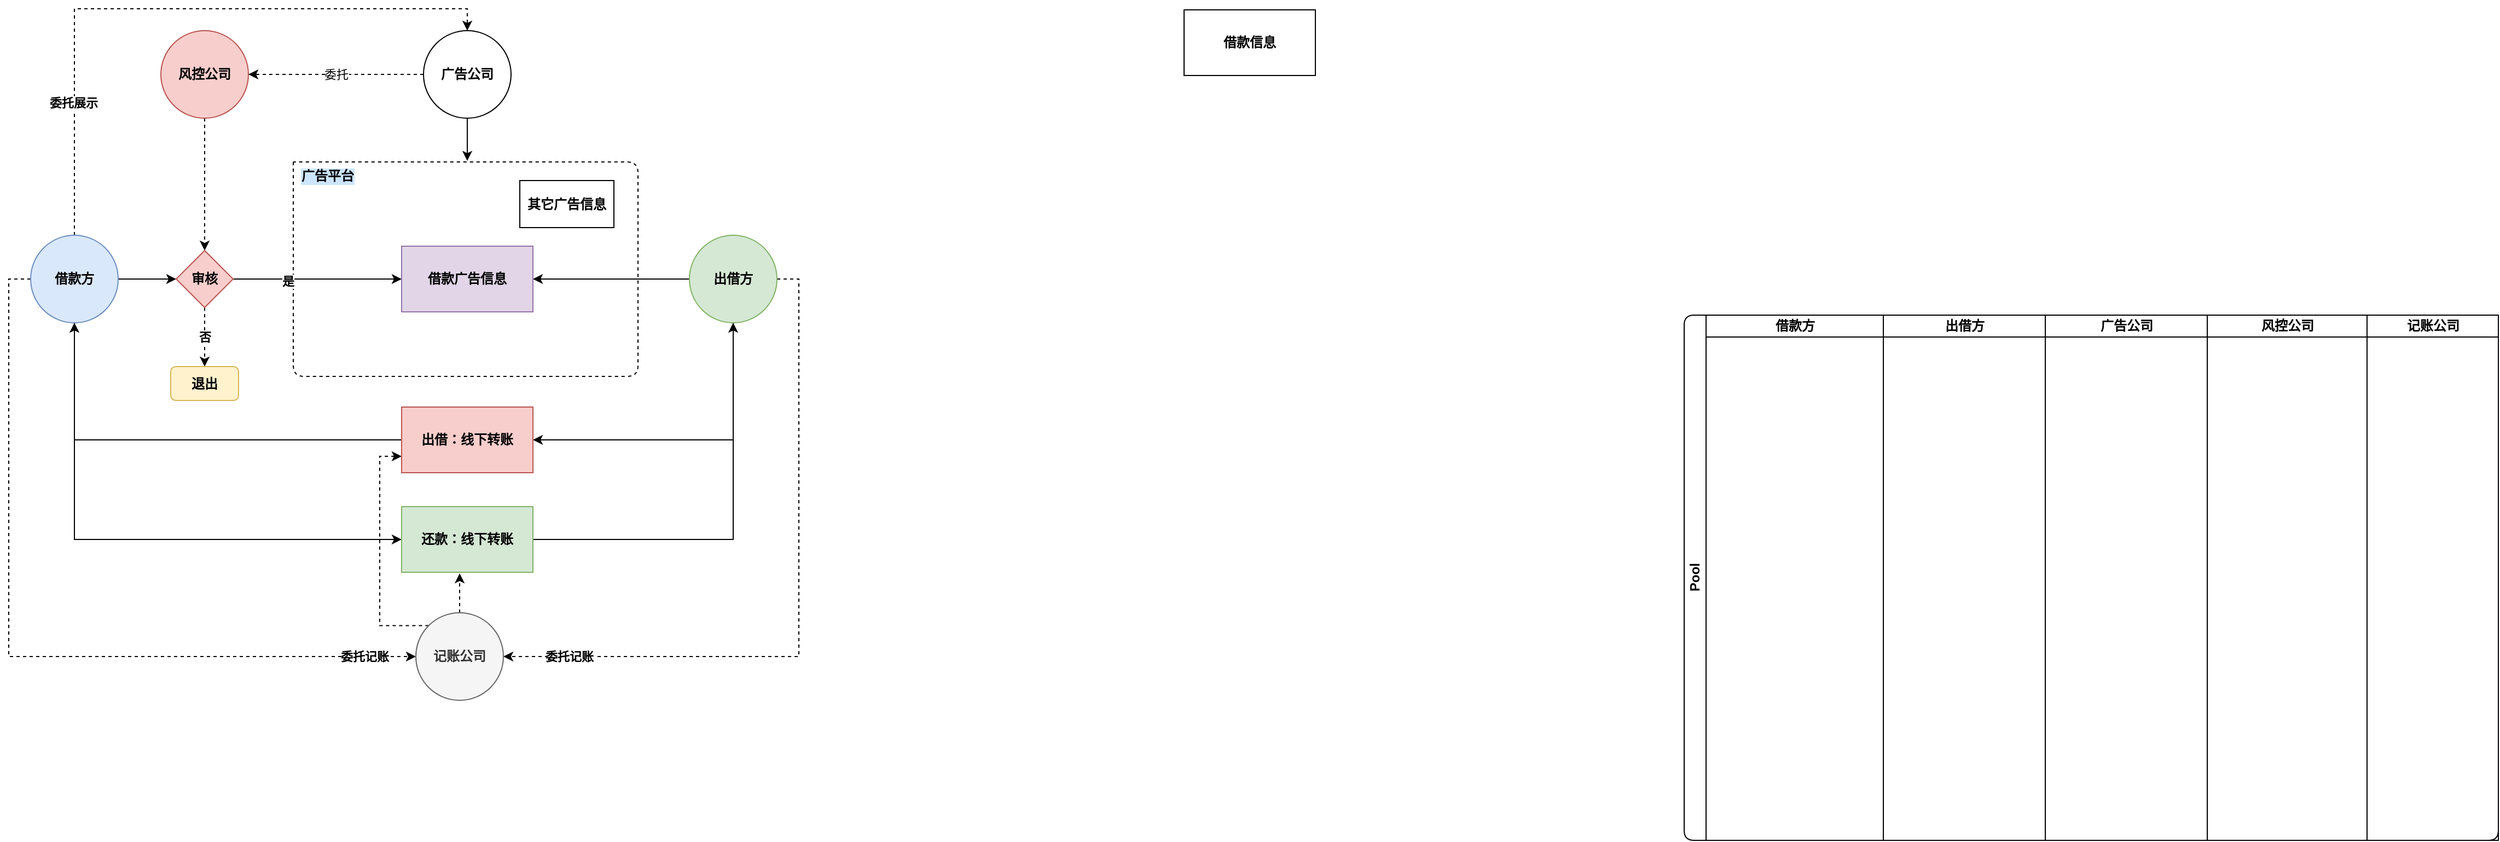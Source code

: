<mxfile version="13.0.1" type="github">
  <diagram id="ckfXY8xdF6HMiDo0OfL2" name="Page-1">
    <mxGraphModel dx="1822" dy="362" grid="0" gridSize="10" guides="1" tooltips="1" connect="1" arrows="1" fold="1" page="0" pageScale="1" pageWidth="827" pageHeight="1169" math="0" shadow="0">
      <root>
        <mxCell id="0" />
        <mxCell id="1" parent="0" />
        <mxCell id="n2W3-XKyU9g3LvurngLY-2" value="借款广告信息" style="rounded=0;whiteSpace=wrap;html=1;fontStyle=1;fillColor=#e1d5e7;strokeColor=#9673a6;" vertex="1" parent="1">
          <mxGeometry x="174" y="770" width="120" height="60" as="geometry" />
        </mxCell>
        <mxCell id="n2W3-XKyU9g3LvurngLY-44" style="edgeStyle=orthogonalEdgeStyle;rounded=0;orthogonalLoop=1;jettySize=auto;html=1;exitX=0.5;exitY=1;exitDx=0;exitDy=0;entryX=0;entryY=0.5;entryDx=0;entryDy=0;" edge="1" parent="1" source="n2W3-XKyU9g3LvurngLY-4" target="n2W3-XKyU9g3LvurngLY-43">
          <mxGeometry relative="1" as="geometry" />
        </mxCell>
        <mxCell id="n2W3-XKyU9g3LvurngLY-47" style="edgeStyle=orthogonalEdgeStyle;rounded=0;orthogonalLoop=1;jettySize=auto;html=1;exitX=0;exitY=0.5;exitDx=0;exitDy=0;entryX=0;entryY=0.5;entryDx=0;entryDy=0;dashed=1;" edge="1" parent="1" source="n2W3-XKyU9g3LvurngLY-4" target="n2W3-XKyU9g3LvurngLY-7">
          <mxGeometry relative="1" as="geometry" />
        </mxCell>
        <mxCell id="n2W3-XKyU9g3LvurngLY-48" value="委托记账" style="edgeLabel;html=1;align=center;verticalAlign=middle;resizable=0;points=[];fontStyle=1" vertex="1" connectable="0" parent="n2W3-XKyU9g3LvurngLY-47">
          <mxGeometry x="0.278" y="2" relative="1" as="geometry">
            <mxPoint x="219" y="2" as="offset" />
          </mxGeometry>
        </mxCell>
        <mxCell id="n2W3-XKyU9g3LvurngLY-52" style="edgeStyle=orthogonalEdgeStyle;rounded=0;orthogonalLoop=1;jettySize=auto;html=1;exitX=1;exitY=0.5;exitDx=0;exitDy=0;" edge="1" parent="1" source="n2W3-XKyU9g3LvurngLY-4" target="n2W3-XKyU9g3LvurngLY-17">
          <mxGeometry relative="1" as="geometry" />
        </mxCell>
        <mxCell id="n2W3-XKyU9g3LvurngLY-53" style="edgeStyle=orthogonalEdgeStyle;rounded=0;orthogonalLoop=1;jettySize=auto;html=1;exitX=0.5;exitY=0;exitDx=0;exitDy=0;entryX=0.5;entryY=0;entryDx=0;entryDy=0;dashed=1;" edge="1" parent="1" source="n2W3-XKyU9g3LvurngLY-4" target="n2W3-XKyU9g3LvurngLY-10">
          <mxGeometry relative="1" as="geometry" />
        </mxCell>
        <mxCell id="n2W3-XKyU9g3LvurngLY-54" value="委托展示" style="edgeLabel;html=1;align=center;verticalAlign=middle;resizable=0;points=[];fontStyle=1" vertex="1" connectable="0" parent="n2W3-XKyU9g3LvurngLY-53">
          <mxGeometry x="-0.587" y="1" relative="1" as="geometry">
            <mxPoint as="offset" />
          </mxGeometry>
        </mxCell>
        <mxCell id="n2W3-XKyU9g3LvurngLY-4" value="借款方" style="ellipse;whiteSpace=wrap;html=1;aspect=fixed;fillColor=#dae8fc;strokeColor=#6c8ebf;fontStyle=1" vertex="1" parent="1">
          <mxGeometry x="-165" y="760" width="80" height="80" as="geometry" />
        </mxCell>
        <mxCell id="n2W3-XKyU9g3LvurngLY-27" style="edgeStyle=orthogonalEdgeStyle;rounded=0;orthogonalLoop=1;jettySize=auto;html=1;exitX=0;exitY=0.5;exitDx=0;exitDy=0;entryX=1;entryY=0.5;entryDx=0;entryDy=0;" edge="1" parent="1" source="n2W3-XKyU9g3LvurngLY-5" target="n2W3-XKyU9g3LvurngLY-2">
          <mxGeometry relative="1" as="geometry" />
        </mxCell>
        <mxCell id="n2W3-XKyU9g3LvurngLY-41" style="edgeStyle=orthogonalEdgeStyle;rounded=0;orthogonalLoop=1;jettySize=auto;html=1;exitX=0.5;exitY=1;exitDx=0;exitDy=0;entryX=1;entryY=0.5;entryDx=0;entryDy=0;" edge="1" parent="1" source="n2W3-XKyU9g3LvurngLY-5" target="n2W3-XKyU9g3LvurngLY-30">
          <mxGeometry relative="1" as="geometry" />
        </mxCell>
        <mxCell id="n2W3-XKyU9g3LvurngLY-46" style="edgeStyle=orthogonalEdgeStyle;rounded=0;orthogonalLoop=1;jettySize=auto;html=1;exitX=1;exitY=0.5;exitDx=0;exitDy=0;entryX=1;entryY=0.5;entryDx=0;entryDy=0;dashed=1;" edge="1" parent="1" source="n2W3-XKyU9g3LvurngLY-5" target="n2W3-XKyU9g3LvurngLY-7">
          <mxGeometry relative="1" as="geometry" />
        </mxCell>
        <mxCell id="n2W3-XKyU9g3LvurngLY-49" value="委托记账" style="edgeLabel;html=1;align=center;verticalAlign=middle;resizable=0;points=[];fontStyle=1" vertex="1" connectable="0" parent="n2W3-XKyU9g3LvurngLY-46">
          <mxGeometry x="0.813" relative="1" as="geometry">
            <mxPoint as="offset" />
          </mxGeometry>
        </mxCell>
        <mxCell id="n2W3-XKyU9g3LvurngLY-5" value="出借方" style="ellipse;whiteSpace=wrap;html=1;aspect=fixed;fillColor=#d5e8d4;strokeColor=#82b366;fontStyle=1" vertex="1" parent="1">
          <mxGeometry x="437" y="760" width="80" height="80" as="geometry" />
        </mxCell>
        <mxCell id="n2W3-XKyU9g3LvurngLY-18" style="edgeStyle=orthogonalEdgeStyle;rounded=0;orthogonalLoop=1;jettySize=auto;html=1;exitX=0.5;exitY=1;exitDx=0;exitDy=0;entryX=0.5;entryY=0;entryDx=0;entryDy=0;dashed=1;" edge="1" parent="1" source="n2W3-XKyU9g3LvurngLY-6" target="n2W3-XKyU9g3LvurngLY-17">
          <mxGeometry relative="1" as="geometry" />
        </mxCell>
        <mxCell id="n2W3-XKyU9g3LvurngLY-6" value="风控公司" style="ellipse;whiteSpace=wrap;html=1;aspect=fixed;fillColor=#f8cecc;strokeColor=#b85450;fontStyle=1" vertex="1" parent="1">
          <mxGeometry x="-46" y="573" width="80" height="80" as="geometry" />
        </mxCell>
        <mxCell id="n2W3-XKyU9g3LvurngLY-50" style="edgeStyle=orthogonalEdgeStyle;rounded=0;orthogonalLoop=1;jettySize=auto;html=1;exitX=0.5;exitY=0;exitDx=0;exitDy=0;entryX=0.442;entryY=1.017;entryDx=0;entryDy=0;entryPerimeter=0;dashed=1;" edge="1" parent="1" source="n2W3-XKyU9g3LvurngLY-7" target="n2W3-XKyU9g3LvurngLY-43">
          <mxGeometry relative="1" as="geometry" />
        </mxCell>
        <mxCell id="n2W3-XKyU9g3LvurngLY-51" style="edgeStyle=orthogonalEdgeStyle;rounded=0;orthogonalLoop=1;jettySize=auto;html=1;exitX=0;exitY=0;exitDx=0;exitDy=0;entryX=0;entryY=0.75;entryDx=0;entryDy=0;dashed=1;" edge="1" parent="1" source="n2W3-XKyU9g3LvurngLY-7" target="n2W3-XKyU9g3LvurngLY-30">
          <mxGeometry relative="1" as="geometry">
            <Array as="points">
              <mxPoint x="154" y="1117" />
              <mxPoint x="154" y="962" />
            </Array>
          </mxGeometry>
        </mxCell>
        <mxCell id="n2W3-XKyU9g3LvurngLY-7" value="记账公司" style="ellipse;whiteSpace=wrap;html=1;aspect=fixed;fillColor=#f5f5f5;strokeColor=#666666;fontColor=#333333;fontStyle=1" vertex="1" parent="1">
          <mxGeometry x="187" y="1105" width="80" height="80" as="geometry" />
        </mxCell>
        <mxCell id="n2W3-XKyU9g3LvurngLY-8" value="借款信息" style="rounded=0;whiteSpace=wrap;html=1;fontStyle=1" vertex="1" parent="1">
          <mxGeometry x="889" y="554" width="120" height="60" as="geometry" />
        </mxCell>
        <mxCell id="n2W3-XKyU9g3LvurngLY-13" style="edgeStyle=orthogonalEdgeStyle;rounded=0;orthogonalLoop=1;jettySize=auto;html=1;exitX=0.5;exitY=1;exitDx=0;exitDy=0;" edge="1" parent="1" source="n2W3-XKyU9g3LvurngLY-10">
          <mxGeometry relative="1" as="geometry">
            <mxPoint x="234" y="692" as="targetPoint" />
          </mxGeometry>
        </mxCell>
        <mxCell id="n2W3-XKyU9g3LvurngLY-24" value="委托" style="edgeStyle=orthogonalEdgeStyle;rounded=0;orthogonalLoop=1;jettySize=auto;html=1;exitX=0;exitY=0.5;exitDx=0;exitDy=0;dashed=1;" edge="1" parent="1" source="n2W3-XKyU9g3LvurngLY-10" target="n2W3-XKyU9g3LvurngLY-6">
          <mxGeometry relative="1" as="geometry" />
        </mxCell>
        <mxCell id="n2W3-XKyU9g3LvurngLY-10" value="广告公司" style="ellipse;whiteSpace=wrap;html=1;aspect=fixed;fontStyle=1" vertex="1" parent="1">
          <mxGeometry x="194" y="573" width="80" height="80" as="geometry" />
        </mxCell>
        <mxCell id="n2W3-XKyU9g3LvurngLY-11" value="" style="endArrow=none;dashed=1;html=1;" edge="1" parent="1">
          <mxGeometry width="50" height="50" relative="1" as="geometry">
            <mxPoint x="75" y="693" as="sourcePoint" />
            <mxPoint x="75" y="693" as="targetPoint" />
            <Array as="points">
              <mxPoint x="75" y="889" />
              <mxPoint x="390" y="889" />
              <mxPoint x="390" y="693" />
            </Array>
          </mxGeometry>
        </mxCell>
        <mxCell id="n2W3-XKyU9g3LvurngLY-20" style="edgeStyle=orthogonalEdgeStyle;rounded=0;orthogonalLoop=1;jettySize=auto;html=1;exitX=1;exitY=0.5;exitDx=0;exitDy=0;" edge="1" parent="1" source="n2W3-XKyU9g3LvurngLY-17" target="n2W3-XKyU9g3LvurngLY-2">
          <mxGeometry relative="1" as="geometry" />
        </mxCell>
        <mxCell id="n2W3-XKyU9g3LvurngLY-23" value="是" style="edgeLabel;html=1;align=center;verticalAlign=middle;resizable=0;points=[];fontStyle=1" vertex="1" connectable="0" parent="n2W3-XKyU9g3LvurngLY-20">
          <mxGeometry x="-0.358" y="-2" relative="1" as="geometry">
            <mxPoint as="offset" />
          </mxGeometry>
        </mxCell>
        <mxCell id="n2W3-XKyU9g3LvurngLY-26" value="否" style="edgeStyle=orthogonalEdgeStyle;rounded=0;orthogonalLoop=1;jettySize=auto;html=1;exitX=0.5;exitY=1;exitDx=0;exitDy=0;dashed=1;fontStyle=1" edge="1" parent="1" source="n2W3-XKyU9g3LvurngLY-17" target="n2W3-XKyU9g3LvurngLY-25">
          <mxGeometry relative="1" as="geometry">
            <Array as="points">
              <mxPoint x="-6" y="836" />
              <mxPoint x="-6" y="836" />
            </Array>
          </mxGeometry>
        </mxCell>
        <mxCell id="n2W3-XKyU9g3LvurngLY-17" value="审核" style="rhombus;whiteSpace=wrap;html=1;fontStyle=1;fillColor=#f8cecc;strokeColor=#b85450;" vertex="1" parent="1">
          <mxGeometry x="-32" y="774" width="52" height="52" as="geometry" />
        </mxCell>
        <mxCell id="n2W3-XKyU9g3LvurngLY-21" value="广告平台" style="text;html=1;strokeColor=none;fillColor=none;align=center;verticalAlign=middle;whiteSpace=wrap;rounded=1;fontStyle=1;labelBackgroundColor=#CCE5FF;shadow=1;glass=0;strokeWidth=1;" vertex="1" parent="1">
          <mxGeometry x="77" y="696" width="59" height="20" as="geometry" />
        </mxCell>
        <mxCell id="n2W3-XKyU9g3LvurngLY-22" value="其它广告信息" style="rounded=0;whiteSpace=wrap;html=1;fontStyle=1;" vertex="1" parent="1">
          <mxGeometry x="282" y="710" width="86" height="43" as="geometry" />
        </mxCell>
        <mxCell id="n2W3-XKyU9g3LvurngLY-25" value="退出" style="rounded=1;whiteSpace=wrap;html=1;shadow=0;glass=0;labelBackgroundColor=none;strokeWidth=1;fontStyle=1;fillColor=#fff2cc;strokeColor=#d6b656;" vertex="1" parent="1">
          <mxGeometry x="-37" y="880" width="62" height="31" as="geometry" />
        </mxCell>
        <mxCell id="n2W3-XKyU9g3LvurngLY-42" style="edgeStyle=orthogonalEdgeStyle;rounded=0;orthogonalLoop=1;jettySize=auto;html=1;exitX=0;exitY=0.5;exitDx=0;exitDy=0;entryX=0.5;entryY=1;entryDx=0;entryDy=0;" edge="1" parent="1" source="n2W3-XKyU9g3LvurngLY-30" target="n2W3-XKyU9g3LvurngLY-4">
          <mxGeometry relative="1" as="geometry" />
        </mxCell>
        <mxCell id="n2W3-XKyU9g3LvurngLY-30" value="出借：线下转账" style="rounded=0;whiteSpace=wrap;html=1;fontStyle=1;fillColor=#f8cecc;strokeColor=#b85450;" vertex="1" parent="1">
          <mxGeometry x="174" y="917" width="120" height="60" as="geometry" />
        </mxCell>
        <mxCell id="n2W3-XKyU9g3LvurngLY-35" value="Pool" style="swimlane;html=1;childLayout=stackLayout;resizeParent=1;resizeParentMax=0;startSize=20;horizontal=0;horizontalStack=1;rounded=1;shadow=0;glass=0;labelBackgroundColor=none;strokeWidth=1;" vertex="1" parent="1">
          <mxGeometry x="1346" y="833" width="744" height="480" as="geometry" />
        </mxCell>
        <mxCell id="n2W3-XKyU9g3LvurngLY-36" value="借款方" style="swimlane;html=1;startSize=20;" vertex="1" parent="n2W3-XKyU9g3LvurngLY-35">
          <mxGeometry x="20" width="162" height="480" as="geometry" />
        </mxCell>
        <mxCell id="n2W3-XKyU9g3LvurngLY-37" value="出借方" style="swimlane;html=1;startSize=20;" vertex="1" parent="n2W3-XKyU9g3LvurngLY-35">
          <mxGeometry x="182" width="148" height="480" as="geometry" />
        </mxCell>
        <mxCell id="n2W3-XKyU9g3LvurngLY-38" value="广告公司" style="swimlane;html=1;startSize=20;" vertex="1" parent="n2W3-XKyU9g3LvurngLY-35">
          <mxGeometry x="330" width="148" height="480" as="geometry" />
        </mxCell>
        <mxCell id="n2W3-XKyU9g3LvurngLY-39" value="风控公司" style="swimlane;html=1;startSize=20;" vertex="1" parent="n2W3-XKyU9g3LvurngLY-35">
          <mxGeometry x="478" width="146" height="480" as="geometry" />
        </mxCell>
        <mxCell id="n2W3-XKyU9g3LvurngLY-40" value="记账公司" style="swimlane;html=1;startSize=20;" vertex="1" parent="n2W3-XKyU9g3LvurngLY-35">
          <mxGeometry x="624" width="120" height="480" as="geometry" />
        </mxCell>
        <mxCell id="n2W3-XKyU9g3LvurngLY-45" style="edgeStyle=orthogonalEdgeStyle;rounded=0;orthogonalLoop=1;jettySize=auto;html=1;exitX=1;exitY=0.5;exitDx=0;exitDy=0;entryX=0.5;entryY=1;entryDx=0;entryDy=0;" edge="1" parent="1" source="n2W3-XKyU9g3LvurngLY-43" target="n2W3-XKyU9g3LvurngLY-5">
          <mxGeometry relative="1" as="geometry" />
        </mxCell>
        <mxCell id="n2W3-XKyU9g3LvurngLY-43" value="还款：线下转账" style="rounded=0;whiteSpace=wrap;html=1;fontStyle=1;fillColor=#d5e8d4;strokeColor=#82b366;" vertex="1" parent="1">
          <mxGeometry x="174" y="1008" width="120" height="60" as="geometry" />
        </mxCell>
      </root>
    </mxGraphModel>
  </diagram>
</mxfile>
